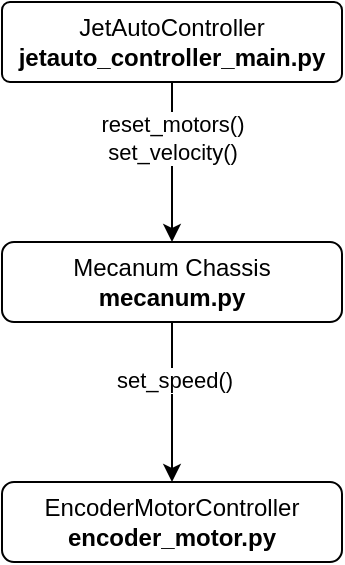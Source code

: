 <mxfile version="22.0.4" type="device">
  <diagram name="Page-1" id="ZWHbOlTLH1LeNqnhKdkU">
    <mxGraphModel dx="1185" dy="642" grid="1" gridSize="10" guides="1" tooltips="1" connect="1" arrows="1" fold="1" page="1" pageScale="1" pageWidth="827" pageHeight="1169" math="0" shadow="0">
      <root>
        <mxCell id="0" />
        <mxCell id="1" parent="0" />
        <mxCell id="V49qtye7fXuTysOBp5RV-2" value="JetAutoController&lt;br&gt;&lt;b style=&quot;background-color: initial;&quot;&gt;jetauto_controller_main.py&lt;/b&gt;" style="rounded=1;whiteSpace=wrap;html=1;align=center;arcSize=10;" vertex="1" parent="1">
          <mxGeometry x="550" y="760" width="170" height="40" as="geometry" />
        </mxCell>
        <mxCell id="V49qtye7fXuTysOBp5RV-3" value="Mecanum Chassis&lt;br&gt;&lt;b style=&quot;background-color: initial;&quot;&gt;mecanum.py&lt;/b&gt;" style="rounded=1;whiteSpace=wrap;html=1;align=center;imageAlign=center;" vertex="1" parent="1">
          <mxGeometry x="550" y="880" width="170" height="40" as="geometry" />
        </mxCell>
        <mxCell id="V49qtye7fXuTysOBp5RV-4" value="EncoderMotorController&lt;br&gt;&lt;b style=&quot;background-color: initial;&quot;&gt;encoder_motor.py&lt;/b&gt;" style="rounded=1;whiteSpace=wrap;html=1;align=center;" vertex="1" parent="1">
          <mxGeometry x="550" y="1000" width="170" height="40" as="geometry" />
        </mxCell>
        <mxCell id="V49qtye7fXuTysOBp5RV-6" value="" style="endArrow=classic;html=1;rounded=0;exitX=0.5;exitY=1;exitDx=0;exitDy=0;entryX=0.5;entryY=0;entryDx=0;entryDy=0;" edge="1" parent="1" source="V49qtye7fXuTysOBp5RV-2" target="V49qtye7fXuTysOBp5RV-3">
          <mxGeometry width="50" height="50" relative="1" as="geometry">
            <mxPoint x="550" y="600" as="sourcePoint" />
            <mxPoint x="600" y="550" as="targetPoint" />
            <Array as="points">
              <mxPoint x="635" y="860" />
            </Array>
          </mxGeometry>
        </mxCell>
        <mxCell id="V49qtye7fXuTysOBp5RV-8" value="reset_motors()&lt;br&gt;set_velocity()" style="edgeLabel;html=1;align=center;verticalAlign=middle;resizable=0;points=[];" vertex="1" connectable="0" parent="V49qtye7fXuTysOBp5RV-6">
          <mxGeometry x="-0.3" relative="1" as="geometry">
            <mxPoint as="offset" />
          </mxGeometry>
        </mxCell>
        <mxCell id="V49qtye7fXuTysOBp5RV-10" value="" style="endArrow=classic;html=1;rounded=0;entryX=0.5;entryY=0;entryDx=0;entryDy=0;exitX=0.5;exitY=1;exitDx=0;exitDy=0;" edge="1" parent="1" source="V49qtye7fXuTysOBp5RV-3" target="V49qtye7fXuTysOBp5RV-4">
          <mxGeometry width="50" height="50" relative="1" as="geometry">
            <mxPoint x="550" y="600" as="sourcePoint" />
            <mxPoint x="600" y="550" as="targetPoint" />
          </mxGeometry>
        </mxCell>
        <mxCell id="V49qtye7fXuTysOBp5RV-11" value="set_speed()" style="edgeLabel;html=1;align=center;verticalAlign=middle;resizable=0;points=[];" vertex="1" connectable="0" parent="V49qtye7fXuTysOBp5RV-10">
          <mxGeometry x="-0.279" y="1" relative="1" as="geometry">
            <mxPoint as="offset" />
          </mxGeometry>
        </mxCell>
      </root>
    </mxGraphModel>
  </diagram>
</mxfile>
